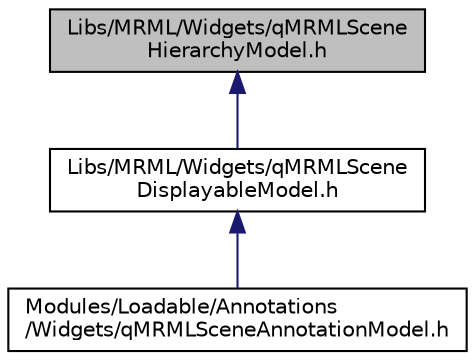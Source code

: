 digraph "Libs/MRML/Widgets/qMRMLSceneHierarchyModel.h"
{
  bgcolor="transparent";
  edge [fontname="Helvetica",fontsize="10",labelfontname="Helvetica",labelfontsize="10"];
  node [fontname="Helvetica",fontsize="10",shape=record];
  Node6 [label="Libs/MRML/Widgets/qMRMLScene\lHierarchyModel.h",height=0.2,width=0.4,color="black", fillcolor="grey75", style="filled", fontcolor="black"];
  Node6 -> Node7 [dir="back",color="midnightblue",fontsize="10",style="solid",fontname="Helvetica"];
  Node7 [label="Libs/MRML/Widgets/qMRMLScene\lDisplayableModel.h",height=0.2,width=0.4,color="black",URL="$qMRMLSceneDisplayableModel_8h.html"];
  Node7 -> Node8 [dir="back",color="midnightblue",fontsize="10",style="solid",fontname="Helvetica"];
  Node8 [label="Modules/Loadable/Annotations\l/Widgets/qMRMLSceneAnnotationModel.h",height=0.2,width=0.4,color="black",URL="$qMRMLSceneAnnotationModel_8h.html"];
}
